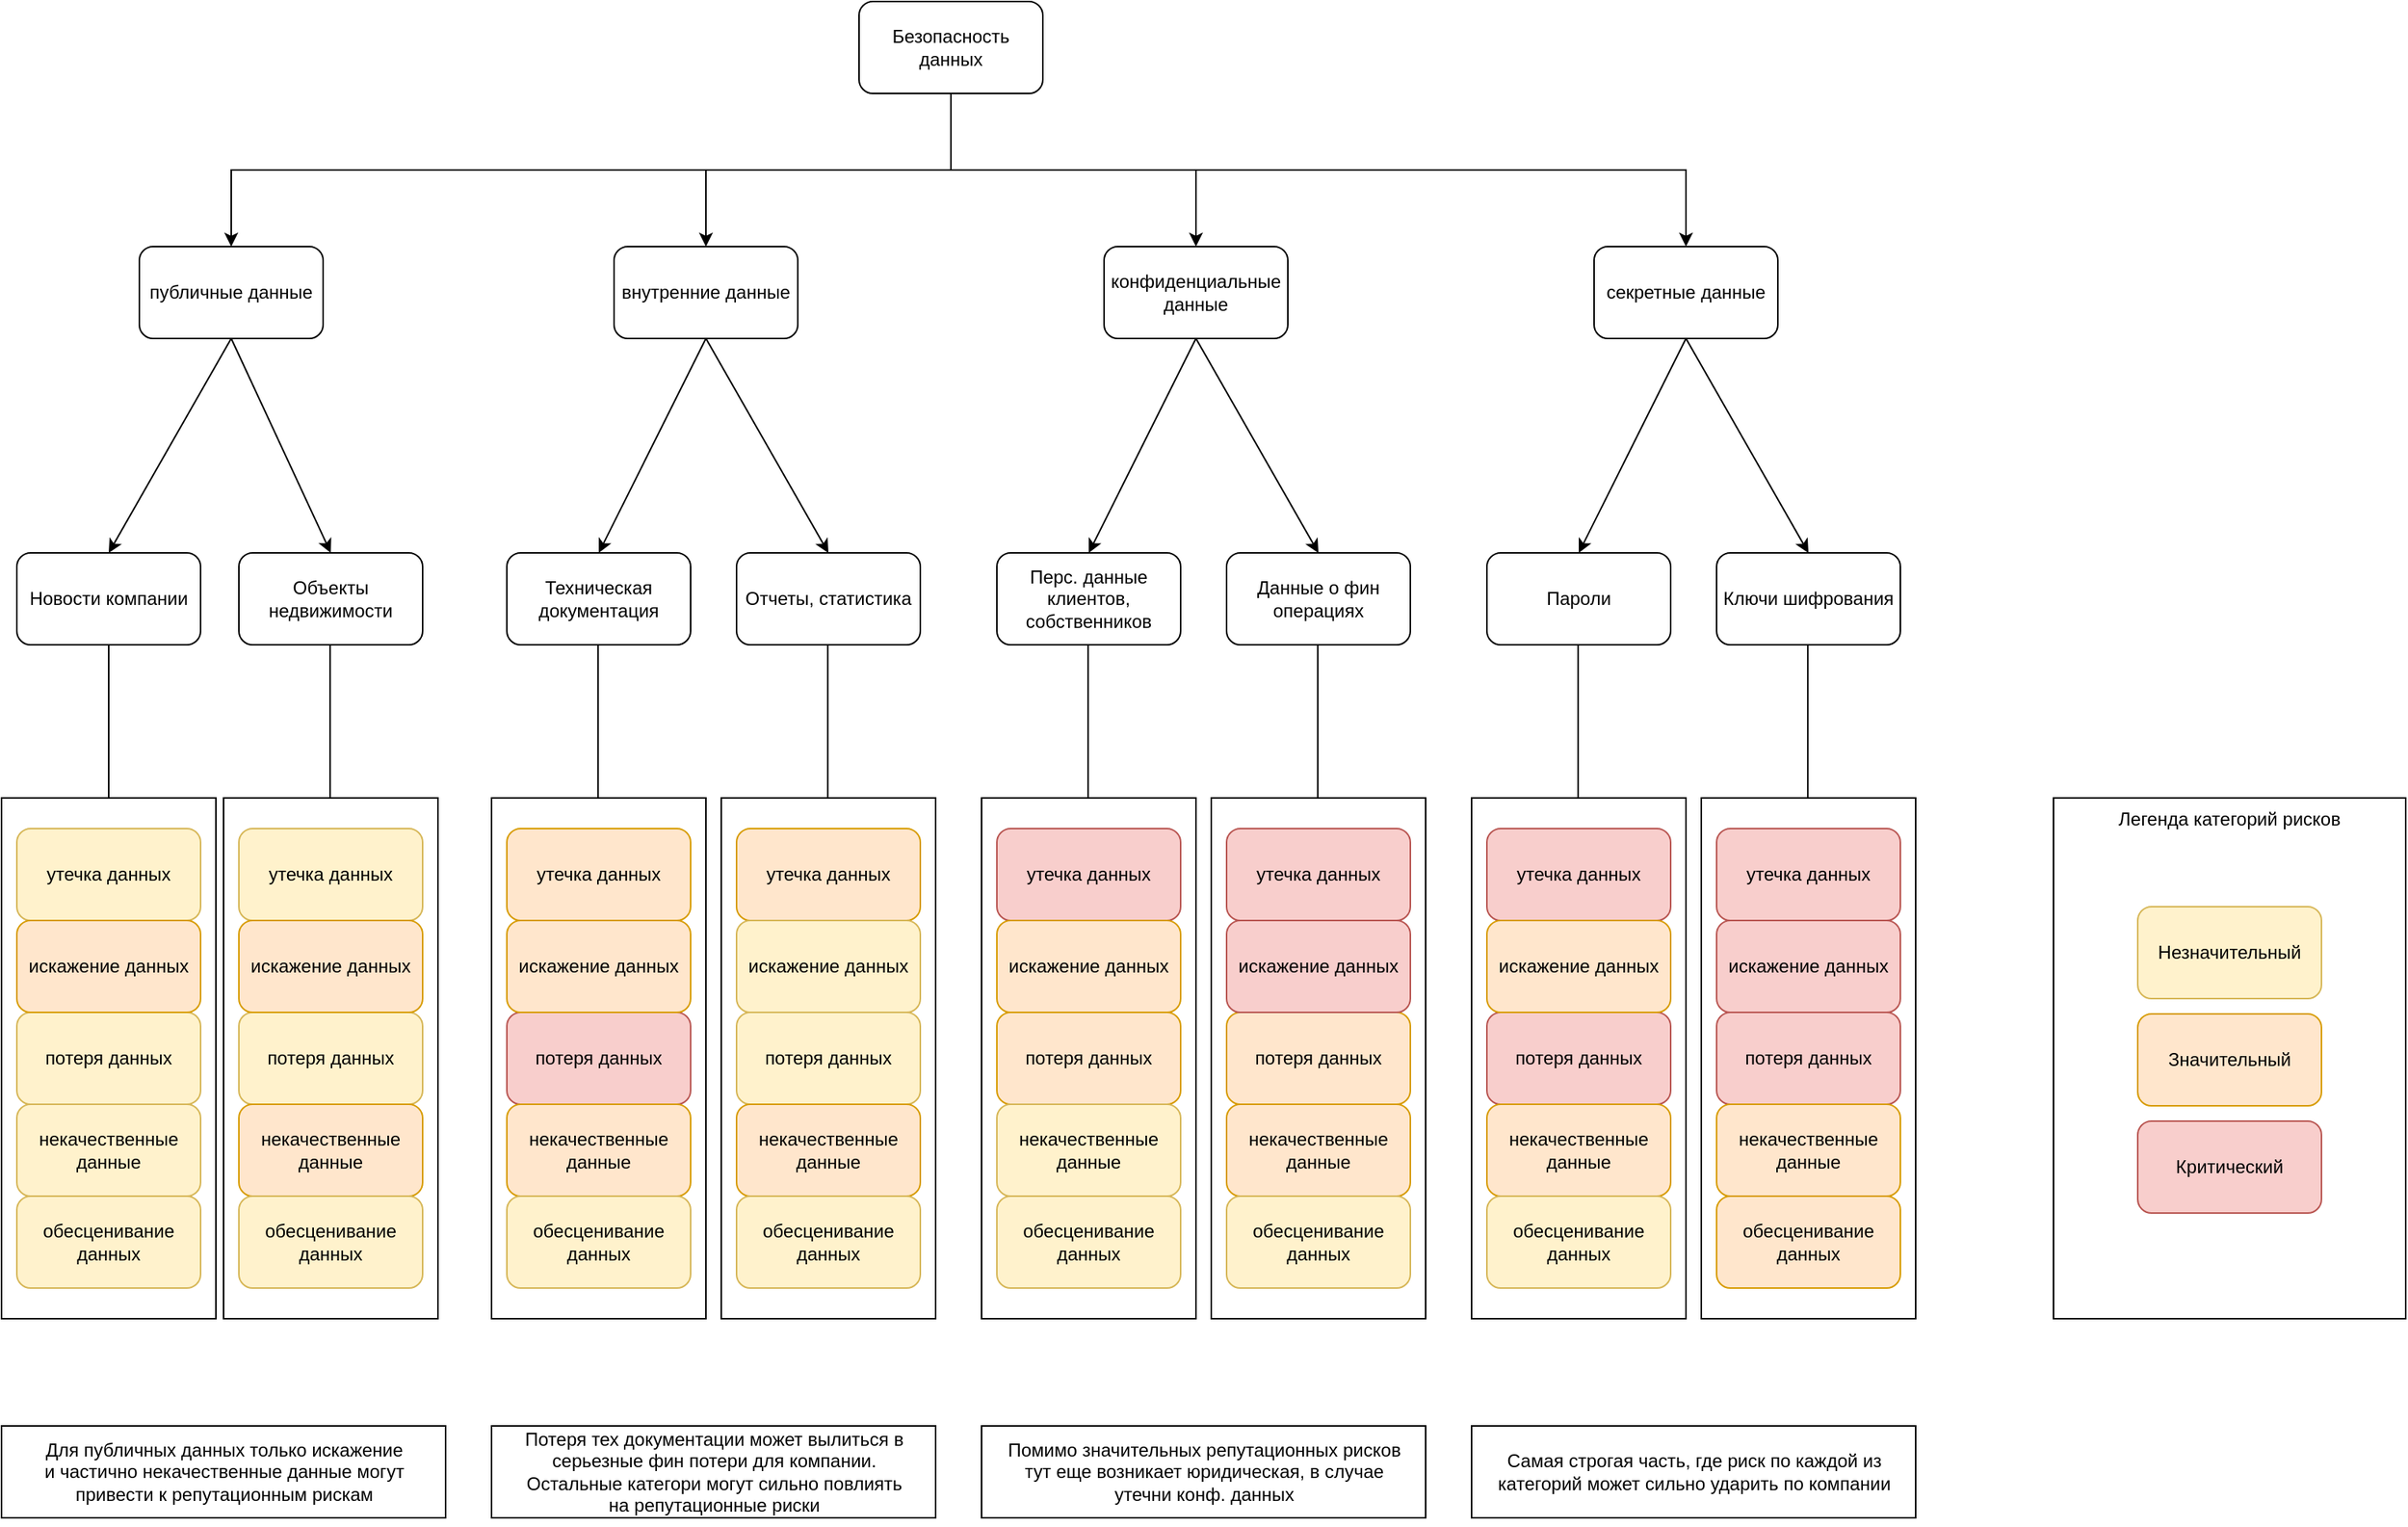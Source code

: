 <mxfile version="22.0.0" type="device">
  <diagram name="Страница — 1" id="jRVRaiOxjsgwCjUntCnx">
    <mxGraphModel dx="2147" dy="1992" grid="1" gridSize="10" guides="1" tooltips="1" connect="1" arrows="1" fold="1" page="1" pageScale="1" pageWidth="827" pageHeight="1169" math="0" shadow="0">
      <root>
        <mxCell id="0" />
        <mxCell id="1" parent="0" />
        <mxCell id="ztzeuw3fUdKGHRC27ZNt-41" value="Легенда категорий рисков" style="rounded=0;whiteSpace=wrap;html=1;horizontal=1;verticalAlign=top;" vertex="1" parent="1">
          <mxGeometry x="940" y="650" width="230" height="340" as="geometry" />
        </mxCell>
        <mxCell id="ztzeuw3fUdKGHRC27ZNt-1" value="Безопасность данных" style="rounded=1;whiteSpace=wrap;html=1;" vertex="1" parent="1">
          <mxGeometry x="160" y="130" width="120" height="60" as="geometry" />
        </mxCell>
        <mxCell id="ztzeuw3fUdKGHRC27ZNt-2" value="публичные данные" style="rounded=1;whiteSpace=wrap;html=1;" vertex="1" parent="1">
          <mxGeometry x="-310" y="290" width="120" height="60" as="geometry" />
        </mxCell>
        <mxCell id="ztzeuw3fUdKGHRC27ZNt-3" value="внутренние данные" style="rounded=1;whiteSpace=wrap;html=1;" vertex="1" parent="1">
          <mxGeometry y="290" width="120" height="60" as="geometry" />
        </mxCell>
        <mxCell id="ztzeuw3fUdKGHRC27ZNt-4" value="конфиденциальные данные" style="rounded=1;whiteSpace=wrap;html=1;" vertex="1" parent="1">
          <mxGeometry x="320" y="290" width="120" height="60" as="geometry" />
        </mxCell>
        <mxCell id="ztzeuw3fUdKGHRC27ZNt-5" value="секретные данные" style="rounded=1;whiteSpace=wrap;html=1;" vertex="1" parent="1">
          <mxGeometry x="640" y="290" width="120" height="60" as="geometry" />
        </mxCell>
        <mxCell id="ztzeuw3fUdKGHRC27ZNt-14" value="" style="endArrow=classic;html=1;rounded=0;exitX=0.5;exitY=1;exitDx=0;exitDy=0;entryX=0.5;entryY=0;entryDx=0;entryDy=0;edgeStyle=orthogonalEdgeStyle;" edge="1" parent="1" source="ztzeuw3fUdKGHRC27ZNt-1" target="ztzeuw3fUdKGHRC27ZNt-2">
          <mxGeometry width="50" height="50" relative="1" as="geometry">
            <mxPoint x="130" y="260" as="sourcePoint" />
            <mxPoint x="180" y="210" as="targetPoint" />
          </mxGeometry>
        </mxCell>
        <mxCell id="ztzeuw3fUdKGHRC27ZNt-15" value="" style="endArrow=classic;html=1;rounded=0;exitX=0.5;exitY=1;exitDx=0;exitDy=0;entryX=0.5;entryY=0;entryDx=0;entryDy=0;edgeStyle=orthogonalEdgeStyle;" edge="1" parent="1" source="ztzeuw3fUdKGHRC27ZNt-1" target="ztzeuw3fUdKGHRC27ZNt-3">
          <mxGeometry width="50" height="50" relative="1" as="geometry">
            <mxPoint x="314" y="229" as="sourcePoint" />
            <mxPoint x="-68" y="302" as="targetPoint" />
          </mxGeometry>
        </mxCell>
        <mxCell id="ztzeuw3fUdKGHRC27ZNt-16" value="" style="endArrow=classic;html=1;rounded=0;exitX=0.5;exitY=1;exitDx=0;exitDy=0;edgeStyle=orthogonalEdgeStyle;entryX=0.5;entryY=0;entryDx=0;entryDy=0;" edge="1" parent="1" source="ztzeuw3fUdKGHRC27ZNt-1" target="ztzeuw3fUdKGHRC27ZNt-4">
          <mxGeometry width="50" height="50" relative="1" as="geometry">
            <mxPoint x="331" y="231" as="sourcePoint" />
            <mxPoint x="240" y="270" as="targetPoint" />
          </mxGeometry>
        </mxCell>
        <mxCell id="ztzeuw3fUdKGHRC27ZNt-18" value="" style="endArrow=classic;html=1;rounded=0;exitX=0.5;exitY=1;exitDx=0;exitDy=0;entryX=0.5;entryY=0;entryDx=0;entryDy=0;edgeStyle=orthogonalEdgeStyle;" edge="1" parent="1" source="ztzeuw3fUdKGHRC27ZNt-1" target="ztzeuw3fUdKGHRC27ZNt-5">
          <mxGeometry width="50" height="50" relative="1" as="geometry">
            <mxPoint x="343" y="231" as="sourcePoint" />
            <mxPoint x="358" y="311" as="targetPoint" />
          </mxGeometry>
        </mxCell>
        <mxCell id="ztzeuw3fUdKGHRC27ZNt-19" value="Новости компании" style="rounded=1;whiteSpace=wrap;html=1;" vertex="1" parent="1">
          <mxGeometry x="-390" y="490" width="120" height="60" as="geometry" />
        </mxCell>
        <mxCell id="ztzeuw3fUdKGHRC27ZNt-20" value="Объекты недвижимости" style="rounded=1;whiteSpace=wrap;html=1;" vertex="1" parent="1">
          <mxGeometry x="-245" y="490" width="120" height="60" as="geometry" />
        </mxCell>
        <mxCell id="ztzeuw3fUdKGHRC27ZNt-21" value="Техническая документация" style="rounded=1;whiteSpace=wrap;html=1;" vertex="1" parent="1">
          <mxGeometry x="-70" y="490" width="120" height="60" as="geometry" />
        </mxCell>
        <mxCell id="ztzeuw3fUdKGHRC27ZNt-22" value="Отчеты, статистика" style="rounded=1;whiteSpace=wrap;html=1;" vertex="1" parent="1">
          <mxGeometry x="80" y="490" width="120" height="60" as="geometry" />
        </mxCell>
        <mxCell id="ztzeuw3fUdKGHRC27ZNt-23" value="Перс. данные клиентов, собственников" style="rounded=1;whiteSpace=wrap;html=1;" vertex="1" parent="1">
          <mxGeometry x="250" y="490" width="120" height="60" as="geometry" />
        </mxCell>
        <mxCell id="ztzeuw3fUdKGHRC27ZNt-24" value="Данные о фин операциях" style="rounded=1;whiteSpace=wrap;html=1;" vertex="1" parent="1">
          <mxGeometry x="400" y="490" width="120" height="60" as="geometry" />
        </mxCell>
        <mxCell id="ztzeuw3fUdKGHRC27ZNt-25" value="Пароли" style="rounded=1;whiteSpace=wrap;html=1;" vertex="1" parent="1">
          <mxGeometry x="570" y="490" width="120" height="60" as="geometry" />
        </mxCell>
        <mxCell id="ztzeuw3fUdKGHRC27ZNt-26" value="Ключи шифрования" style="rounded=1;whiteSpace=wrap;html=1;" vertex="1" parent="1">
          <mxGeometry x="720" y="490" width="120" height="60" as="geometry" />
        </mxCell>
        <mxCell id="ztzeuw3fUdKGHRC27ZNt-27" value="" style="endArrow=classic;html=1;rounded=0;exitX=0.5;exitY=1;exitDx=0;exitDy=0;entryX=0.5;entryY=0;entryDx=0;entryDy=0;" edge="1" parent="1" source="ztzeuw3fUdKGHRC27ZNt-2" target="ztzeuw3fUdKGHRC27ZNt-19">
          <mxGeometry width="50" height="50" relative="1" as="geometry">
            <mxPoint x="-255" y="450" as="sourcePoint" />
            <mxPoint x="-205" y="400" as="targetPoint" />
          </mxGeometry>
        </mxCell>
        <mxCell id="ztzeuw3fUdKGHRC27ZNt-28" value="" style="endArrow=classic;html=1;rounded=0;exitX=0.5;exitY=1;exitDx=0;exitDy=0;entryX=0.5;entryY=0;entryDx=0;entryDy=0;" edge="1" parent="1" source="ztzeuw3fUdKGHRC27ZNt-2" target="ztzeuw3fUdKGHRC27ZNt-20">
          <mxGeometry width="50" height="50" relative="1" as="geometry">
            <mxPoint x="-125" y="360" as="sourcePoint" />
            <mxPoint x="-265" y="500" as="targetPoint" />
          </mxGeometry>
        </mxCell>
        <mxCell id="ztzeuw3fUdKGHRC27ZNt-29" value="" style="endArrow=classic;html=1;rounded=0;exitX=0.5;exitY=1;exitDx=0;exitDy=0;entryX=0.5;entryY=0;entryDx=0;entryDy=0;" edge="1" parent="1" source="ztzeuw3fUdKGHRC27ZNt-3" target="ztzeuw3fUdKGHRC27ZNt-21">
          <mxGeometry width="50" height="50" relative="1" as="geometry">
            <mxPoint x="-90" y="360" as="sourcePoint" />
            <mxPoint x="-90" y="500" as="targetPoint" />
          </mxGeometry>
        </mxCell>
        <mxCell id="ztzeuw3fUdKGHRC27ZNt-30" value="" style="endArrow=classic;html=1;rounded=0;exitX=0.5;exitY=1;exitDx=0;exitDy=0;entryX=0.5;entryY=0;entryDx=0;entryDy=0;" edge="1" parent="1" source="ztzeuw3fUdKGHRC27ZNt-3" target="ztzeuw3fUdKGHRC27ZNt-22">
          <mxGeometry width="50" height="50" relative="1" as="geometry">
            <mxPoint x="140" y="360" as="sourcePoint" />
            <mxPoint x="70" y="500" as="targetPoint" />
          </mxGeometry>
        </mxCell>
        <mxCell id="ztzeuw3fUdKGHRC27ZNt-31" value="" style="endArrow=classic;html=1;rounded=0;exitX=0.5;exitY=1;exitDx=0;exitDy=0;entryX=0.5;entryY=0;entryDx=0;entryDy=0;" edge="1" parent="1" source="ztzeuw3fUdKGHRC27ZNt-4" target="ztzeuw3fUdKGHRC27ZNt-23">
          <mxGeometry width="50" height="50" relative="1" as="geometry">
            <mxPoint x="165" y="360" as="sourcePoint" />
            <mxPoint x="225" y="500" as="targetPoint" />
          </mxGeometry>
        </mxCell>
        <mxCell id="ztzeuw3fUdKGHRC27ZNt-32" value="" style="endArrow=classic;html=1;rounded=0;exitX=0.5;exitY=1;exitDx=0;exitDy=0;entryX=0.5;entryY=0;entryDx=0;entryDy=0;" edge="1" parent="1" source="ztzeuw3fUdKGHRC27ZNt-4" target="ztzeuw3fUdKGHRC27ZNt-24">
          <mxGeometry width="50" height="50" relative="1" as="geometry">
            <mxPoint x="389" y="370" as="sourcePoint" />
            <mxPoint x="375" y="500" as="targetPoint" />
          </mxGeometry>
        </mxCell>
        <mxCell id="ztzeuw3fUdKGHRC27ZNt-34" value="" style="endArrow=classic;html=1;rounded=0;exitX=0.5;exitY=1;exitDx=0;exitDy=0;entryX=0.5;entryY=0;entryDx=0;entryDy=0;" edge="1" parent="1" source="ztzeuw3fUdKGHRC27ZNt-5" target="ztzeuw3fUdKGHRC27ZNt-25">
          <mxGeometry width="50" height="50" relative="1" as="geometry">
            <mxPoint x="389" y="370" as="sourcePoint" />
            <mxPoint x="505" y="500" as="targetPoint" />
          </mxGeometry>
        </mxCell>
        <mxCell id="ztzeuw3fUdKGHRC27ZNt-35" value="" style="endArrow=classic;html=1;rounded=0;exitX=0.5;exitY=1;exitDx=0;exitDy=0;entryX=0.5;entryY=0;entryDx=0;entryDy=0;" edge="1" parent="1" source="ztzeuw3fUdKGHRC27ZNt-5" target="ztzeuw3fUdKGHRC27ZNt-26">
          <mxGeometry width="50" height="50" relative="1" as="geometry">
            <mxPoint x="735" y="340" as="sourcePoint" />
            <mxPoint x="625" y="490" as="targetPoint" />
          </mxGeometry>
        </mxCell>
        <mxCell id="ztzeuw3fUdKGHRC27ZNt-38" value="Незначительный" style="rounded=1;whiteSpace=wrap;html=1;fillColor=#fff2cc;strokeColor=#d6b656;" vertex="1" parent="1">
          <mxGeometry x="995" y="721" width="120" height="60" as="geometry" />
        </mxCell>
        <mxCell id="ztzeuw3fUdKGHRC27ZNt-39" value="Значительный" style="rounded=1;whiteSpace=wrap;html=1;fillColor=#ffe6cc;strokeColor=#d79b00;" vertex="1" parent="1">
          <mxGeometry x="995" y="791" width="120" height="60" as="geometry" />
        </mxCell>
        <mxCell id="ztzeuw3fUdKGHRC27ZNt-40" value="Критический" style="rounded=1;whiteSpace=wrap;html=1;fillColor=#f8cecc;strokeColor=#b85450;" vertex="1" parent="1">
          <mxGeometry x="995" y="861" width="120" height="60" as="geometry" />
        </mxCell>
        <mxCell id="ztzeuw3fUdKGHRC27ZNt-43" value="" style="group" vertex="1" connectable="0" parent="1">
          <mxGeometry x="-400" y="650" width="140" height="340" as="geometry" />
        </mxCell>
        <mxCell id="ztzeuw3fUdKGHRC27ZNt-42" value="" style="rounded=0;whiteSpace=wrap;html=1;" vertex="1" parent="ztzeuw3fUdKGHRC27ZNt-43">
          <mxGeometry width="140" height="340" as="geometry" />
        </mxCell>
        <mxCell id="ztzeuw3fUdKGHRC27ZNt-7" value="утечка данных" style="rounded=1;whiteSpace=wrap;html=1;fillColor=#fff2cc;strokeColor=#d6b656;" vertex="1" parent="ztzeuw3fUdKGHRC27ZNt-43">
          <mxGeometry x="10" y="20" width="120" height="60" as="geometry" />
        </mxCell>
        <mxCell id="ztzeuw3fUdKGHRC27ZNt-9" value="потеря данных" style="rounded=1;whiteSpace=wrap;html=1;fillColor=#fff2cc;strokeColor=#d6b656;" vertex="1" parent="ztzeuw3fUdKGHRC27ZNt-43">
          <mxGeometry x="10" y="140" width="120" height="60" as="geometry" />
        </mxCell>
        <mxCell id="ztzeuw3fUdKGHRC27ZNt-10" value="некачественные данные" style="rounded=1;whiteSpace=wrap;html=1;fillColor=#fff2cc;strokeColor=#d6b656;" vertex="1" parent="ztzeuw3fUdKGHRC27ZNt-43">
          <mxGeometry x="10" y="200" width="120" height="60" as="geometry" />
        </mxCell>
        <mxCell id="ztzeuw3fUdKGHRC27ZNt-11" value="обесценивание данных" style="rounded=1;whiteSpace=wrap;html=1;fillColor=#fff2cc;strokeColor=#d6b656;" vertex="1" parent="ztzeuw3fUdKGHRC27ZNt-43">
          <mxGeometry x="10" y="260" width="120" height="60" as="geometry" />
        </mxCell>
        <mxCell id="ztzeuw3fUdKGHRC27ZNt-13" value="искажение данных" style="rounded=1;whiteSpace=wrap;html=1;fillColor=#ffe6cc;strokeColor=#d79b00;" vertex="1" parent="ztzeuw3fUdKGHRC27ZNt-43">
          <mxGeometry x="10" y="80" width="120" height="60" as="geometry" />
        </mxCell>
        <mxCell id="ztzeuw3fUdKGHRC27ZNt-44" value="" style="group" vertex="1" connectable="0" parent="1">
          <mxGeometry x="-255" y="650" width="140" height="340" as="geometry" />
        </mxCell>
        <mxCell id="ztzeuw3fUdKGHRC27ZNt-45" value="" style="rounded=0;whiteSpace=wrap;html=1;" vertex="1" parent="ztzeuw3fUdKGHRC27ZNt-44">
          <mxGeometry width="140" height="340" as="geometry" />
        </mxCell>
        <mxCell id="ztzeuw3fUdKGHRC27ZNt-46" value="утечка данных" style="rounded=1;whiteSpace=wrap;html=1;fillColor=#fff2cc;strokeColor=#d6b656;" vertex="1" parent="ztzeuw3fUdKGHRC27ZNt-44">
          <mxGeometry x="10" y="20" width="120" height="60" as="geometry" />
        </mxCell>
        <mxCell id="ztzeuw3fUdKGHRC27ZNt-47" value="потеря данных" style="rounded=1;whiteSpace=wrap;html=1;fillColor=#fff2cc;strokeColor=#d6b656;" vertex="1" parent="ztzeuw3fUdKGHRC27ZNt-44">
          <mxGeometry x="10" y="140" width="120" height="60" as="geometry" />
        </mxCell>
        <mxCell id="ztzeuw3fUdKGHRC27ZNt-48" value="некачественные данные" style="rounded=1;whiteSpace=wrap;html=1;fillColor=#ffe6cc;strokeColor=#d79b00;" vertex="1" parent="ztzeuw3fUdKGHRC27ZNt-44">
          <mxGeometry x="10" y="200" width="120" height="60" as="geometry" />
        </mxCell>
        <mxCell id="ztzeuw3fUdKGHRC27ZNt-49" value="обесценивание данных" style="rounded=1;whiteSpace=wrap;html=1;fillColor=#fff2cc;strokeColor=#d6b656;" vertex="1" parent="ztzeuw3fUdKGHRC27ZNt-44">
          <mxGeometry x="10" y="260" width="120" height="60" as="geometry" />
        </mxCell>
        <mxCell id="ztzeuw3fUdKGHRC27ZNt-50" value="искажение данных" style="rounded=1;whiteSpace=wrap;html=1;fillColor=#ffe6cc;strokeColor=#d79b00;" vertex="1" parent="ztzeuw3fUdKGHRC27ZNt-44">
          <mxGeometry x="10" y="80" width="120" height="60" as="geometry" />
        </mxCell>
        <mxCell id="ztzeuw3fUdKGHRC27ZNt-53" value="" style="group" vertex="1" connectable="0" parent="1">
          <mxGeometry x="-80" y="650" width="140" height="340" as="geometry" />
        </mxCell>
        <mxCell id="ztzeuw3fUdKGHRC27ZNt-54" value="" style="rounded=0;whiteSpace=wrap;html=1;" vertex="1" parent="ztzeuw3fUdKGHRC27ZNt-53">
          <mxGeometry width="140" height="340" as="geometry" />
        </mxCell>
        <mxCell id="ztzeuw3fUdKGHRC27ZNt-55" value="утечка данных" style="rounded=1;whiteSpace=wrap;html=1;fillColor=#ffe6cc;strokeColor=#d79b00;" vertex="1" parent="ztzeuw3fUdKGHRC27ZNt-53">
          <mxGeometry x="10" y="20" width="120" height="60" as="geometry" />
        </mxCell>
        <mxCell id="ztzeuw3fUdKGHRC27ZNt-56" value="потеря данных" style="rounded=1;whiteSpace=wrap;html=1;fillColor=#f8cecc;strokeColor=#b85450;" vertex="1" parent="ztzeuw3fUdKGHRC27ZNt-53">
          <mxGeometry x="10" y="140" width="120" height="60" as="geometry" />
        </mxCell>
        <mxCell id="ztzeuw3fUdKGHRC27ZNt-57" value="некачественные данные" style="rounded=1;whiteSpace=wrap;html=1;fillColor=#ffe6cc;strokeColor=#d79b00;" vertex="1" parent="ztzeuw3fUdKGHRC27ZNt-53">
          <mxGeometry x="10" y="200" width="120" height="60" as="geometry" />
        </mxCell>
        <mxCell id="ztzeuw3fUdKGHRC27ZNt-58" value="обесценивание данных" style="rounded=1;whiteSpace=wrap;html=1;fillColor=#fff2cc;strokeColor=#d6b656;" vertex="1" parent="ztzeuw3fUdKGHRC27ZNt-53">
          <mxGeometry x="10" y="260" width="120" height="60" as="geometry" />
        </mxCell>
        <mxCell id="ztzeuw3fUdKGHRC27ZNt-59" value="искажение данных" style="rounded=1;whiteSpace=wrap;html=1;fillColor=#ffe6cc;strokeColor=#d79b00;" vertex="1" parent="ztzeuw3fUdKGHRC27ZNt-53">
          <mxGeometry x="10" y="80" width="120" height="60" as="geometry" />
        </mxCell>
        <mxCell id="ztzeuw3fUdKGHRC27ZNt-60" value="" style="group" vertex="1" connectable="0" parent="1">
          <mxGeometry x="70" y="650" width="140" height="340" as="geometry" />
        </mxCell>
        <mxCell id="ztzeuw3fUdKGHRC27ZNt-61" value="" style="rounded=0;whiteSpace=wrap;html=1;" vertex="1" parent="ztzeuw3fUdKGHRC27ZNt-60">
          <mxGeometry width="140" height="340" as="geometry" />
        </mxCell>
        <mxCell id="ztzeuw3fUdKGHRC27ZNt-62" value="утечка данных" style="rounded=1;whiteSpace=wrap;html=1;fillColor=#ffe6cc;strokeColor=#d79b00;" vertex="1" parent="ztzeuw3fUdKGHRC27ZNt-60">
          <mxGeometry x="10" y="20" width="120" height="60" as="geometry" />
        </mxCell>
        <mxCell id="ztzeuw3fUdKGHRC27ZNt-63" value="потеря данных" style="rounded=1;whiteSpace=wrap;html=1;fillColor=#fff2cc;strokeColor=#d6b656;" vertex="1" parent="ztzeuw3fUdKGHRC27ZNt-60">
          <mxGeometry x="10" y="140" width="120" height="60" as="geometry" />
        </mxCell>
        <mxCell id="ztzeuw3fUdKGHRC27ZNt-64" value="некачественные данные" style="rounded=1;whiteSpace=wrap;html=1;fillColor=#ffe6cc;strokeColor=#d79b00;" vertex="1" parent="ztzeuw3fUdKGHRC27ZNt-60">
          <mxGeometry x="10" y="200" width="120" height="60" as="geometry" />
        </mxCell>
        <mxCell id="ztzeuw3fUdKGHRC27ZNt-65" value="обесценивание данных" style="rounded=1;whiteSpace=wrap;html=1;fillColor=#fff2cc;strokeColor=#d6b656;" vertex="1" parent="ztzeuw3fUdKGHRC27ZNt-60">
          <mxGeometry x="10" y="260" width="120" height="60" as="geometry" />
        </mxCell>
        <mxCell id="ztzeuw3fUdKGHRC27ZNt-66" value="искажение данных" style="rounded=1;whiteSpace=wrap;html=1;fillColor=#fff2cc;strokeColor=#d6b656;" vertex="1" parent="ztzeuw3fUdKGHRC27ZNt-60">
          <mxGeometry x="10" y="80" width="120" height="60" as="geometry" />
        </mxCell>
        <mxCell id="ztzeuw3fUdKGHRC27ZNt-67" value="" style="group" vertex="1" connectable="0" parent="1">
          <mxGeometry x="240" y="650" width="140" height="340" as="geometry" />
        </mxCell>
        <mxCell id="ztzeuw3fUdKGHRC27ZNt-68" value="" style="rounded=0;whiteSpace=wrap;html=1;" vertex="1" parent="ztzeuw3fUdKGHRC27ZNt-67">
          <mxGeometry width="140" height="340" as="geometry" />
        </mxCell>
        <mxCell id="ztzeuw3fUdKGHRC27ZNt-69" value="утечка данных" style="rounded=1;whiteSpace=wrap;html=1;fillColor=#f8cecc;strokeColor=#b85450;" vertex="1" parent="ztzeuw3fUdKGHRC27ZNt-67">
          <mxGeometry x="10" y="20" width="120" height="60" as="geometry" />
        </mxCell>
        <mxCell id="ztzeuw3fUdKGHRC27ZNt-70" value="потеря данных" style="rounded=1;whiteSpace=wrap;html=1;fillColor=#ffe6cc;strokeColor=#d79b00;" vertex="1" parent="ztzeuw3fUdKGHRC27ZNt-67">
          <mxGeometry x="10" y="140" width="120" height="60" as="geometry" />
        </mxCell>
        <mxCell id="ztzeuw3fUdKGHRC27ZNt-71" value="некачественные данные" style="rounded=1;whiteSpace=wrap;html=1;fillColor=#fff2cc;strokeColor=#d6b656;" vertex="1" parent="ztzeuw3fUdKGHRC27ZNt-67">
          <mxGeometry x="10" y="200" width="120" height="60" as="geometry" />
        </mxCell>
        <mxCell id="ztzeuw3fUdKGHRC27ZNt-72" value="обесценивание данных" style="rounded=1;whiteSpace=wrap;html=1;fillColor=#fff2cc;strokeColor=#d6b656;" vertex="1" parent="ztzeuw3fUdKGHRC27ZNt-67">
          <mxGeometry x="10" y="260" width="120" height="60" as="geometry" />
        </mxCell>
        <mxCell id="ztzeuw3fUdKGHRC27ZNt-73" value="искажение данных" style="rounded=1;whiteSpace=wrap;html=1;fillColor=#ffe6cc;strokeColor=#d79b00;" vertex="1" parent="ztzeuw3fUdKGHRC27ZNt-67">
          <mxGeometry x="10" y="80" width="120" height="60" as="geometry" />
        </mxCell>
        <mxCell id="ztzeuw3fUdKGHRC27ZNt-74" value="" style="group" vertex="1" connectable="0" parent="1">
          <mxGeometry x="390" y="650" width="140" height="340" as="geometry" />
        </mxCell>
        <mxCell id="ztzeuw3fUdKGHRC27ZNt-75" value="" style="rounded=0;whiteSpace=wrap;html=1;" vertex="1" parent="ztzeuw3fUdKGHRC27ZNt-74">
          <mxGeometry width="140" height="340" as="geometry" />
        </mxCell>
        <mxCell id="ztzeuw3fUdKGHRC27ZNt-76" value="утечка данных" style="rounded=1;whiteSpace=wrap;html=1;fillColor=#f8cecc;strokeColor=#b85450;" vertex="1" parent="ztzeuw3fUdKGHRC27ZNt-74">
          <mxGeometry x="10" y="20" width="120" height="60" as="geometry" />
        </mxCell>
        <mxCell id="ztzeuw3fUdKGHRC27ZNt-77" value="потеря данных" style="rounded=1;whiteSpace=wrap;html=1;fillColor=#ffe6cc;strokeColor=#d79b00;" vertex="1" parent="ztzeuw3fUdKGHRC27ZNt-74">
          <mxGeometry x="10" y="140" width="120" height="60" as="geometry" />
        </mxCell>
        <mxCell id="ztzeuw3fUdKGHRC27ZNt-78" value="некачественные данные" style="rounded=1;whiteSpace=wrap;html=1;fillColor=#ffe6cc;strokeColor=#d79b00;" vertex="1" parent="ztzeuw3fUdKGHRC27ZNt-74">
          <mxGeometry x="10" y="200" width="120" height="60" as="geometry" />
        </mxCell>
        <mxCell id="ztzeuw3fUdKGHRC27ZNt-79" value="обесценивание данных" style="rounded=1;whiteSpace=wrap;html=1;fillColor=#fff2cc;strokeColor=#d6b656;" vertex="1" parent="ztzeuw3fUdKGHRC27ZNt-74">
          <mxGeometry x="10" y="260" width="120" height="60" as="geometry" />
        </mxCell>
        <mxCell id="ztzeuw3fUdKGHRC27ZNt-80" value="искажение данных" style="rounded=1;whiteSpace=wrap;html=1;fillColor=#f8cecc;strokeColor=#b85450;" vertex="1" parent="ztzeuw3fUdKGHRC27ZNt-74">
          <mxGeometry x="10" y="80" width="120" height="60" as="geometry" />
        </mxCell>
        <mxCell id="ztzeuw3fUdKGHRC27ZNt-81" value="" style="group;fillColor=#ffe6cc;strokeColor=#d79b00;" vertex="1" connectable="0" parent="1">
          <mxGeometry x="560" y="650" width="140" height="340" as="geometry" />
        </mxCell>
        <mxCell id="ztzeuw3fUdKGHRC27ZNt-82" value="" style="rounded=0;whiteSpace=wrap;html=1;" vertex="1" parent="ztzeuw3fUdKGHRC27ZNt-81">
          <mxGeometry width="140" height="340" as="geometry" />
        </mxCell>
        <mxCell id="ztzeuw3fUdKGHRC27ZNt-83" value="утечка данных" style="rounded=1;whiteSpace=wrap;html=1;fillColor=#f8cecc;strokeColor=#b85450;" vertex="1" parent="ztzeuw3fUdKGHRC27ZNt-81">
          <mxGeometry x="10" y="20" width="120" height="60" as="geometry" />
        </mxCell>
        <mxCell id="ztzeuw3fUdKGHRC27ZNt-84" value="потеря данных" style="rounded=1;whiteSpace=wrap;html=1;fillColor=#f8cecc;strokeColor=#b85450;" vertex="1" parent="ztzeuw3fUdKGHRC27ZNt-81">
          <mxGeometry x="10" y="140" width="120" height="60" as="geometry" />
        </mxCell>
        <mxCell id="ztzeuw3fUdKGHRC27ZNt-85" value="некачественные данные" style="rounded=1;whiteSpace=wrap;html=1;fillColor=#ffe6cc;strokeColor=#d79b00;" vertex="1" parent="ztzeuw3fUdKGHRC27ZNt-81">
          <mxGeometry x="10" y="200" width="120" height="60" as="geometry" />
        </mxCell>
        <mxCell id="ztzeuw3fUdKGHRC27ZNt-86" value="обесценивание данных" style="rounded=1;whiteSpace=wrap;html=1;fillColor=#fff2cc;strokeColor=#d6b656;" vertex="1" parent="ztzeuw3fUdKGHRC27ZNt-81">
          <mxGeometry x="10" y="260" width="120" height="60" as="geometry" />
        </mxCell>
        <mxCell id="ztzeuw3fUdKGHRC27ZNt-87" value="искажение данных" style="rounded=1;whiteSpace=wrap;html=1;fillColor=#ffe6cc;strokeColor=#d79b00;" vertex="1" parent="ztzeuw3fUdKGHRC27ZNt-81">
          <mxGeometry x="10" y="80" width="120" height="60" as="geometry" />
        </mxCell>
        <mxCell id="ztzeuw3fUdKGHRC27ZNt-88" value="" style="group" vertex="1" connectable="0" parent="1">
          <mxGeometry x="710" y="650" width="140" height="340" as="geometry" />
        </mxCell>
        <mxCell id="ztzeuw3fUdKGHRC27ZNt-89" value="" style="rounded=0;whiteSpace=wrap;html=1;" vertex="1" parent="ztzeuw3fUdKGHRC27ZNt-88">
          <mxGeometry width="140" height="340" as="geometry" />
        </mxCell>
        <mxCell id="ztzeuw3fUdKGHRC27ZNt-90" value="утечка данных" style="rounded=1;whiteSpace=wrap;html=1;fillColor=#f8cecc;strokeColor=#b85450;" vertex="1" parent="ztzeuw3fUdKGHRC27ZNt-88">
          <mxGeometry x="10" y="20" width="120" height="60" as="geometry" />
        </mxCell>
        <mxCell id="ztzeuw3fUdKGHRC27ZNt-91" value="потеря данных" style="rounded=1;whiteSpace=wrap;html=1;fillColor=#f8cecc;strokeColor=#b85450;" vertex="1" parent="ztzeuw3fUdKGHRC27ZNt-88">
          <mxGeometry x="10" y="140" width="120" height="60" as="geometry" />
        </mxCell>
        <mxCell id="ztzeuw3fUdKGHRC27ZNt-92" value="некачественные данные" style="rounded=1;whiteSpace=wrap;html=1;fillColor=#ffe6cc;strokeColor=#d79b00;" vertex="1" parent="ztzeuw3fUdKGHRC27ZNt-88">
          <mxGeometry x="10" y="200" width="120" height="60" as="geometry" />
        </mxCell>
        <mxCell id="ztzeuw3fUdKGHRC27ZNt-93" value="обесценивание данных" style="rounded=1;whiteSpace=wrap;html=1;fillColor=#ffe6cc;strokeColor=#d79b00;" vertex="1" parent="ztzeuw3fUdKGHRC27ZNt-88">
          <mxGeometry x="10" y="260" width="120" height="60" as="geometry" />
        </mxCell>
        <mxCell id="ztzeuw3fUdKGHRC27ZNt-94" value="искажение данных" style="rounded=1;whiteSpace=wrap;html=1;fillColor=#f8cecc;strokeColor=#b85450;" vertex="1" parent="ztzeuw3fUdKGHRC27ZNt-88">
          <mxGeometry x="10" y="80" width="120" height="60" as="geometry" />
        </mxCell>
        <mxCell id="ztzeuw3fUdKGHRC27ZNt-96" value="" style="endArrow=none;html=1;rounded=0;entryX=0.5;entryY=1;entryDx=0;entryDy=0;exitX=0.5;exitY=0;exitDx=0;exitDy=0;" edge="1" parent="1" source="ztzeuw3fUdKGHRC27ZNt-42" target="ztzeuw3fUdKGHRC27ZNt-19">
          <mxGeometry width="50" height="50" relative="1" as="geometry">
            <mxPoint x="-370" y="640" as="sourcePoint" />
            <mxPoint x="-320" y="590" as="targetPoint" />
          </mxGeometry>
        </mxCell>
        <mxCell id="ztzeuw3fUdKGHRC27ZNt-97" value="" style="endArrow=none;html=1;rounded=0;entryX=0.5;entryY=1;entryDx=0;entryDy=0;exitX=0.5;exitY=0;exitDx=0;exitDy=0;" edge="1" parent="1">
          <mxGeometry width="50" height="50" relative="1" as="geometry">
            <mxPoint x="-185.42" y="650" as="sourcePoint" />
            <mxPoint x="-185.42" y="550" as="targetPoint" />
          </mxGeometry>
        </mxCell>
        <mxCell id="ztzeuw3fUdKGHRC27ZNt-98" value="" style="endArrow=none;html=1;rounded=0;entryX=0.5;entryY=1;entryDx=0;entryDy=0;exitX=0.5;exitY=0;exitDx=0;exitDy=0;" edge="1" parent="1">
          <mxGeometry width="50" height="50" relative="1" as="geometry">
            <mxPoint x="-10.42" y="650" as="sourcePoint" />
            <mxPoint x="-10.42" y="550" as="targetPoint" />
          </mxGeometry>
        </mxCell>
        <mxCell id="ztzeuw3fUdKGHRC27ZNt-99" value="" style="endArrow=none;html=1;rounded=0;entryX=0.5;entryY=1;entryDx=0;entryDy=0;exitX=0.5;exitY=0;exitDx=0;exitDy=0;" edge="1" parent="1">
          <mxGeometry width="50" height="50" relative="1" as="geometry">
            <mxPoint x="139.58" y="650" as="sourcePoint" />
            <mxPoint x="139.58" y="550" as="targetPoint" />
          </mxGeometry>
        </mxCell>
        <mxCell id="ztzeuw3fUdKGHRC27ZNt-100" value="" style="endArrow=none;html=1;rounded=0;entryX=0.5;entryY=1;entryDx=0;entryDy=0;exitX=0.5;exitY=0;exitDx=0;exitDy=0;" edge="1" parent="1">
          <mxGeometry width="50" height="50" relative="1" as="geometry">
            <mxPoint x="309.58" y="650" as="sourcePoint" />
            <mxPoint x="309.58" y="550" as="targetPoint" />
          </mxGeometry>
        </mxCell>
        <mxCell id="ztzeuw3fUdKGHRC27ZNt-101" value="" style="endArrow=none;html=1;rounded=0;entryX=0.5;entryY=1;entryDx=0;entryDy=0;exitX=0.5;exitY=0;exitDx=0;exitDy=0;" edge="1" parent="1">
          <mxGeometry width="50" height="50" relative="1" as="geometry">
            <mxPoint x="459.58" y="650" as="sourcePoint" />
            <mxPoint x="459.58" y="550" as="targetPoint" />
          </mxGeometry>
        </mxCell>
        <mxCell id="ztzeuw3fUdKGHRC27ZNt-102" value="" style="endArrow=none;html=1;rounded=0;entryX=0.5;entryY=1;entryDx=0;entryDy=0;exitX=0.5;exitY=0;exitDx=0;exitDy=0;" edge="1" parent="1">
          <mxGeometry width="50" height="50" relative="1" as="geometry">
            <mxPoint x="629.58" y="650" as="sourcePoint" />
            <mxPoint x="629.58" y="550" as="targetPoint" />
          </mxGeometry>
        </mxCell>
        <mxCell id="ztzeuw3fUdKGHRC27ZNt-103" value="" style="endArrow=none;html=1;rounded=0;entryX=0.5;entryY=1;entryDx=0;entryDy=0;exitX=0.5;exitY=0;exitDx=0;exitDy=0;" edge="1" parent="1">
          <mxGeometry width="50" height="50" relative="1" as="geometry">
            <mxPoint x="779.58" y="650" as="sourcePoint" />
            <mxPoint x="779.58" y="550" as="targetPoint" />
          </mxGeometry>
        </mxCell>
        <mxCell id="ztzeuw3fUdKGHRC27ZNt-106" value="" style="rounded=0;whiteSpace=wrap;html=1;" vertex="1" parent="1">
          <mxGeometry x="-400" y="1060" width="290" height="60" as="geometry" />
        </mxCell>
        <mxCell id="ztzeuw3fUdKGHRC27ZNt-105" value="Для публичных данных только искажение &lt;br&gt;и частично некачественные данные могут &lt;br&gt;привести к репутационным рискам" style="text;html=1;align=center;verticalAlign=middle;resizable=0;points=[];autosize=1;strokeColor=none;fillColor=none;" vertex="1" parent="1">
          <mxGeometry x="-385" y="1060" width="260" height="60" as="geometry" />
        </mxCell>
        <mxCell id="ztzeuw3fUdKGHRC27ZNt-107" value="" style="rounded=0;whiteSpace=wrap;html=1;" vertex="1" parent="1">
          <mxGeometry x="-80" y="1060" width="290" height="60" as="geometry" />
        </mxCell>
        <mxCell id="ztzeuw3fUdKGHRC27ZNt-108" value="Потеря тех документации может вылиться в &lt;br&gt;серьезные фин потери для компании. &lt;br&gt;Остальные категори могут сильно повлиять &lt;br&gt;на репутационные риски" style="text;html=1;align=center;verticalAlign=middle;resizable=0;points=[];autosize=1;strokeColor=none;fillColor=none;" vertex="1" parent="1">
          <mxGeometry x="-70" y="1055" width="270" height="70" as="geometry" />
        </mxCell>
        <mxCell id="ztzeuw3fUdKGHRC27ZNt-109" value="" style="rounded=0;whiteSpace=wrap;html=1;" vertex="1" parent="1">
          <mxGeometry x="240" y="1060" width="290" height="60" as="geometry" />
        </mxCell>
        <mxCell id="ztzeuw3fUdKGHRC27ZNt-110" value="Помимо значительных репутационных рисков &lt;br&gt;тут еще возникает юридическая, в случае &lt;br&gt;утечни конф. данных" style="text;html=1;align=center;verticalAlign=middle;resizable=0;points=[];autosize=1;strokeColor=none;fillColor=none;" vertex="1" parent="1">
          <mxGeometry x="245" y="1060" width="280" height="60" as="geometry" />
        </mxCell>
        <mxCell id="ztzeuw3fUdKGHRC27ZNt-111" value="" style="rounded=0;whiteSpace=wrap;html=1;" vertex="1" parent="1">
          <mxGeometry x="560" y="1060" width="290" height="60" as="geometry" />
        </mxCell>
        <mxCell id="ztzeuw3fUdKGHRC27ZNt-112" value="Самая строгая часть, где риск по каждой из &lt;br&gt;категорий&amp;nbsp;может сильно ударить по компании" style="text;html=1;align=center;verticalAlign=middle;resizable=0;points=[];autosize=1;strokeColor=none;fillColor=none;" vertex="1" parent="1">
          <mxGeometry x="565" y="1070" width="280" height="40" as="geometry" />
        </mxCell>
      </root>
    </mxGraphModel>
  </diagram>
</mxfile>
